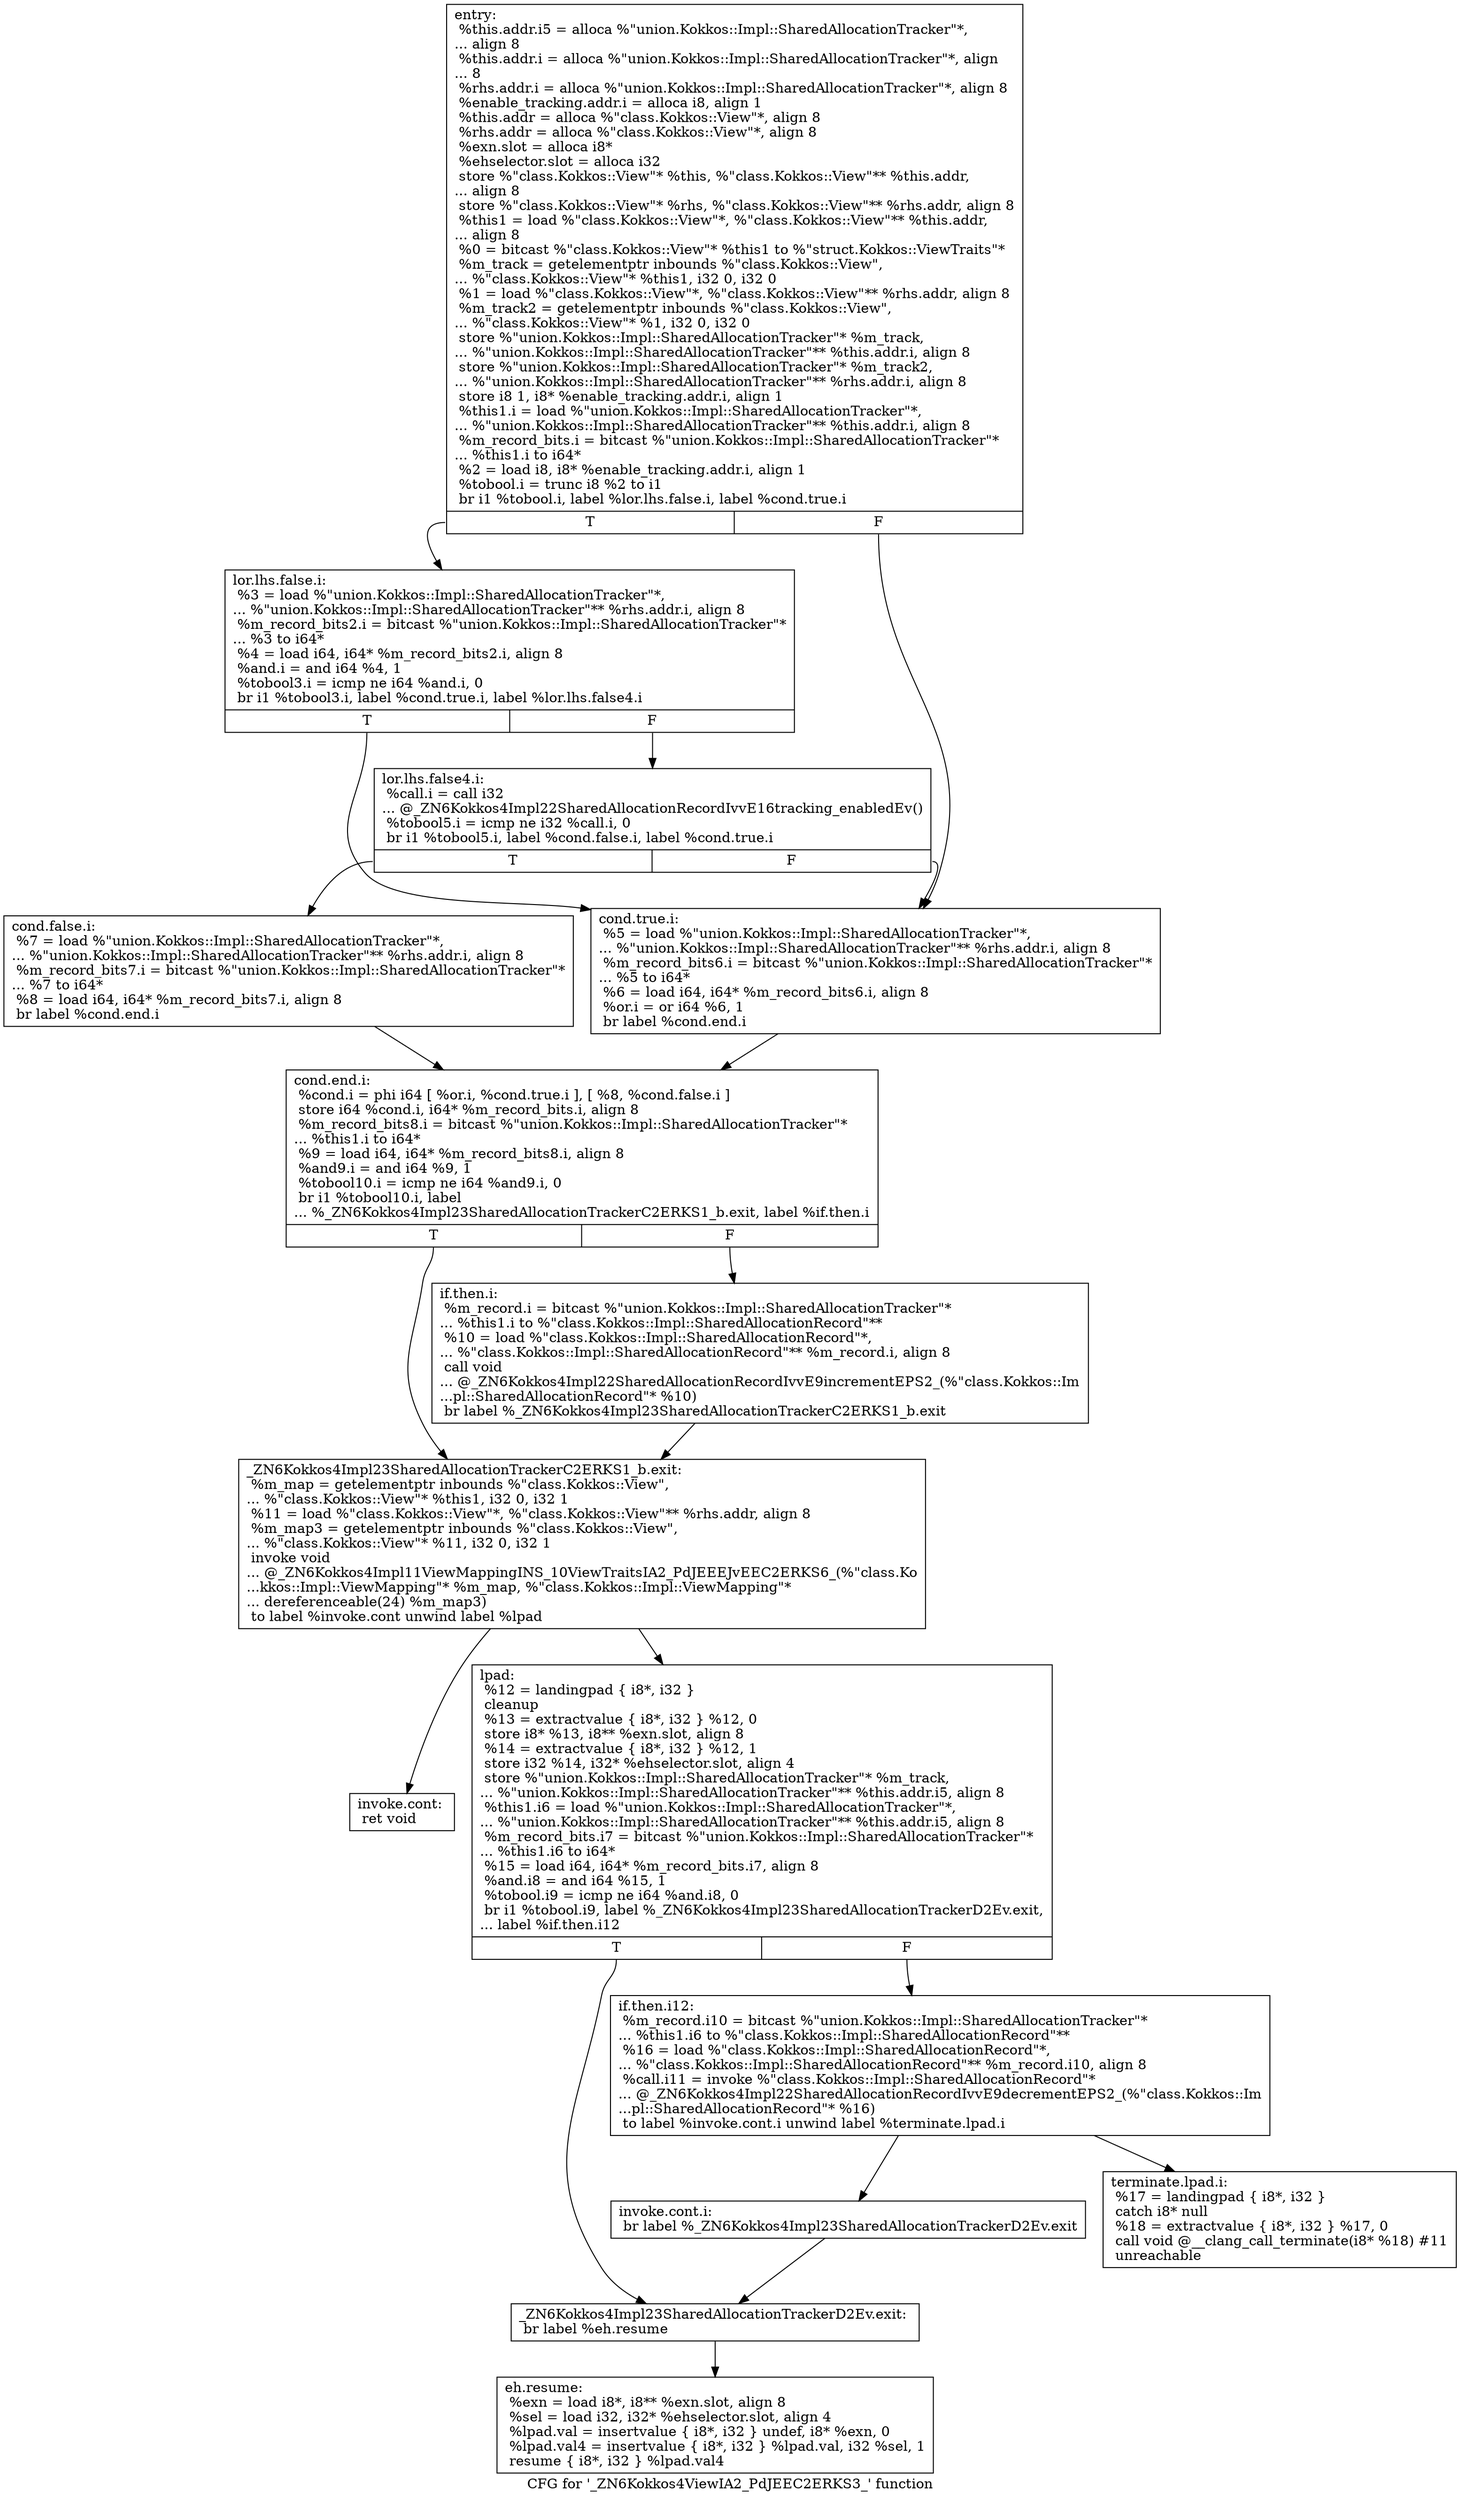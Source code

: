 digraph "CFG for '_ZN6Kokkos4ViewIA2_PdJEEC2ERKS3_' function" {
	label="CFG for '_ZN6Kokkos4ViewIA2_PdJEEC2ERKS3_' function";

	Node0x5e35ce0 [shape=record,label="{entry:\l  %this.addr.i5 = alloca %\"union.Kokkos::Impl::SharedAllocationTracker\"*,\l... align 8\l  %this.addr.i = alloca %\"union.Kokkos::Impl::SharedAllocationTracker\"*, align\l... 8\l  %rhs.addr.i = alloca %\"union.Kokkos::Impl::SharedAllocationTracker\"*, align 8\l  %enable_tracking.addr.i = alloca i8, align 1\l  %this.addr = alloca %\"class.Kokkos::View\"*, align 8\l  %rhs.addr = alloca %\"class.Kokkos::View\"*, align 8\l  %exn.slot = alloca i8*\l  %ehselector.slot = alloca i32\l  store %\"class.Kokkos::View\"* %this, %\"class.Kokkos::View\"** %this.addr,\l... align 8\l  store %\"class.Kokkos::View\"* %rhs, %\"class.Kokkos::View\"** %rhs.addr, align 8\l  %this1 = load %\"class.Kokkos::View\"*, %\"class.Kokkos::View\"** %this.addr,\l... align 8\l  %0 = bitcast %\"class.Kokkos::View\"* %this1 to %\"struct.Kokkos::ViewTraits\"*\l  %m_track = getelementptr inbounds %\"class.Kokkos::View\",\l... %\"class.Kokkos::View\"* %this1, i32 0, i32 0\l  %1 = load %\"class.Kokkos::View\"*, %\"class.Kokkos::View\"** %rhs.addr, align 8\l  %m_track2 = getelementptr inbounds %\"class.Kokkos::View\",\l... %\"class.Kokkos::View\"* %1, i32 0, i32 0\l  store %\"union.Kokkos::Impl::SharedAllocationTracker\"* %m_track,\l... %\"union.Kokkos::Impl::SharedAllocationTracker\"** %this.addr.i, align 8\l  store %\"union.Kokkos::Impl::SharedAllocationTracker\"* %m_track2,\l... %\"union.Kokkos::Impl::SharedAllocationTracker\"** %rhs.addr.i, align 8\l  store i8 1, i8* %enable_tracking.addr.i, align 1\l  %this1.i = load %\"union.Kokkos::Impl::SharedAllocationTracker\"*,\l... %\"union.Kokkos::Impl::SharedAllocationTracker\"** %this.addr.i, align 8\l  %m_record_bits.i = bitcast %\"union.Kokkos::Impl::SharedAllocationTracker\"*\l... %this1.i to i64*\l  %2 = load i8, i8* %enable_tracking.addr.i, align 1\l  %tobool.i = trunc i8 %2 to i1\l  br i1 %tobool.i, label %lor.lhs.false.i, label %cond.true.i\l|{<s0>T|<s1>F}}"];
	Node0x5e35ce0:s0 -> Node0x5e369c0;
	Node0x5e35ce0:s1 -> Node0x5e36aa0;
	Node0x5e369c0 [shape=record,label="{lor.lhs.false.i:                                  \l  %3 = load %\"union.Kokkos::Impl::SharedAllocationTracker\"*,\l... %\"union.Kokkos::Impl::SharedAllocationTracker\"** %rhs.addr.i, align 8\l  %m_record_bits2.i = bitcast %\"union.Kokkos::Impl::SharedAllocationTracker\"*\l... %3 to i64*\l  %4 = load i64, i64* %m_record_bits2.i, align 8\l  %and.i = and i64 %4, 1\l  %tobool3.i = icmp ne i64 %and.i, 0\l  br i1 %tobool3.i, label %cond.true.i, label %lor.lhs.false4.i\l|{<s0>T|<s1>F}}"];
	Node0x5e369c0:s0 -> Node0x5e36aa0;
	Node0x5e369c0:s1 -> Node0x5e36e60;
	Node0x5e36e60 [shape=record,label="{lor.lhs.false4.i:                                 \l  %call.i = call i32\l... @_ZN6Kokkos4Impl22SharedAllocationRecordIvvE16tracking_enabledEv()\l  %tobool5.i = icmp ne i32 %call.i, 0\l  br i1 %tobool5.i, label %cond.false.i, label %cond.true.i\l|{<s0>T|<s1>F}}"];
	Node0x5e36e60:s0 -> Node0x5e36ff0;
	Node0x5e36e60:s1 -> Node0x5e36aa0;
	Node0x5e36aa0 [shape=record,label="{cond.true.i:                                      \l  %5 = load %\"union.Kokkos::Impl::SharedAllocationTracker\"*,\l... %\"union.Kokkos::Impl::SharedAllocationTracker\"** %rhs.addr.i, align 8\l  %m_record_bits6.i = bitcast %\"union.Kokkos::Impl::SharedAllocationTracker\"*\l... %5 to i64*\l  %6 = load i64, i64* %m_record_bits6.i, align 8\l  %or.i = or i64 %6, 1\l  br label %cond.end.i\l}"];
	Node0x5e36aa0 -> Node0x5e37730;
	Node0x5e36ff0 [shape=record,label="{cond.false.i:                                     \l  %7 = load %\"union.Kokkos::Impl::SharedAllocationTracker\"*,\l... %\"union.Kokkos::Impl::SharedAllocationTracker\"** %rhs.addr.i, align 8\l  %m_record_bits7.i = bitcast %\"union.Kokkos::Impl::SharedAllocationTracker\"*\l... %7 to i64*\l  %8 = load i64, i64* %m_record_bits7.i, align 8\l  br label %cond.end.i\l}"];
	Node0x5e36ff0 -> Node0x5e37730;
	Node0x5e37730 [shape=record,label="{cond.end.i:                                       \l  %cond.i = phi i64 [ %or.i, %cond.true.i ], [ %8, %cond.false.i ]\l  store i64 %cond.i, i64* %m_record_bits.i, align 8\l  %m_record_bits8.i = bitcast %\"union.Kokkos::Impl::SharedAllocationTracker\"*\l... %this1.i to i64*\l  %9 = load i64, i64* %m_record_bits8.i, align 8\l  %and9.i = and i64 %9, 1\l  %tobool10.i = icmp ne i64 %and9.i, 0\l  br i1 %tobool10.i, label\l... %_ZN6Kokkos4Impl23SharedAllocationTrackerC2ERKS1_b.exit, label %if.then.i\l|{<s0>T|<s1>F}}"];
	Node0x5e37730:s0 -> Node0x5e37cd0;
	Node0x5e37730:s1 -> Node0x5e37e10;
	Node0x5e37e10 [shape=record,label="{if.then.i:                                        \l  %m_record.i = bitcast %\"union.Kokkos::Impl::SharedAllocationTracker\"*\l... %this1.i to %\"class.Kokkos::Impl::SharedAllocationRecord\"**\l  %10 = load %\"class.Kokkos::Impl::SharedAllocationRecord\"*,\l... %\"class.Kokkos::Impl::SharedAllocationRecord\"** %m_record.i, align 8\l  call void\l... @_ZN6Kokkos4Impl22SharedAllocationRecordIvvE9incrementEPS2_(%\"class.Kokkos::Im\l...pl::SharedAllocationRecord\"* %10)\l  br label %_ZN6Kokkos4Impl23SharedAllocationTrackerC2ERKS1_b.exit\l}"];
	Node0x5e37e10 -> Node0x5e37cd0;
	Node0x5e37cd0 [shape=record,label="{_ZN6Kokkos4Impl23SharedAllocationTrackerC2ERKS1_b.exit: \l  %m_map = getelementptr inbounds %\"class.Kokkos::View\",\l... %\"class.Kokkos::View\"* %this1, i32 0, i32 1\l  %11 = load %\"class.Kokkos::View\"*, %\"class.Kokkos::View\"** %rhs.addr, align 8\l  %m_map3 = getelementptr inbounds %\"class.Kokkos::View\",\l... %\"class.Kokkos::View\"* %11, i32 0, i32 1\l  invoke void\l... @_ZN6Kokkos4Impl11ViewMappingINS_10ViewTraitsIA2_PdJEEEJvEEC2ERKS6_(%\"class.Ko\l...kkos::Impl::ViewMapping\"* %m_map, %\"class.Kokkos::Impl::ViewMapping\"*\l... dereferenceable(24) %m_map3)\l          to label %invoke.cont unwind label %lpad\l}"];
	Node0x5e37cd0 -> Node0x5e38510;
	Node0x5e37cd0 -> Node0x5e385f0;
	Node0x5e38510 [shape=record,label="{invoke.cont:                                      \l  ret void\l}"];
	Node0x5e385f0 [shape=record,label="{lpad:                                             \l  %12 = landingpad \{ i8*, i32 \}\l          cleanup\l  %13 = extractvalue \{ i8*, i32 \} %12, 0\l  store i8* %13, i8** %exn.slot, align 8\l  %14 = extractvalue \{ i8*, i32 \} %12, 1\l  store i32 %14, i32* %ehselector.slot, align 4\l  store %\"union.Kokkos::Impl::SharedAllocationTracker\"* %m_track,\l... %\"union.Kokkos::Impl::SharedAllocationTracker\"** %this.addr.i5, align 8\l  %this1.i6 = load %\"union.Kokkos::Impl::SharedAllocationTracker\"*,\l... %\"union.Kokkos::Impl::SharedAllocationTracker\"** %this.addr.i5, align 8\l  %m_record_bits.i7 = bitcast %\"union.Kokkos::Impl::SharedAllocationTracker\"*\l... %this1.i6 to i64*\l  %15 = load i64, i64* %m_record_bits.i7, align 8\l  %and.i8 = and i64 %15, 1\l  %tobool.i9 = icmp ne i64 %and.i8, 0\l  br i1 %tobool.i9, label %_ZN6Kokkos4Impl23SharedAllocationTrackerD2Ev.exit,\l... label %if.then.i12\l|{<s0>T|<s1>F}}"];
	Node0x5e385f0:s0 -> Node0x5e38ec0;
	Node0x5e385f0:s1 -> Node0x5e39000;
	Node0x5e39000 [shape=record,label="{if.then.i12:                                      \l  %m_record.i10 = bitcast %\"union.Kokkos::Impl::SharedAllocationTracker\"*\l... %this1.i6 to %\"class.Kokkos::Impl::SharedAllocationRecord\"**\l  %16 = load %\"class.Kokkos::Impl::SharedAllocationRecord\"*,\l... %\"class.Kokkos::Impl::SharedAllocationRecord\"** %m_record.i10, align 8\l  %call.i11 = invoke %\"class.Kokkos::Impl::SharedAllocationRecord\"*\l... @_ZN6Kokkos4Impl22SharedAllocationRecordIvvE9decrementEPS2_(%\"class.Kokkos::Im\l...pl::SharedAllocationRecord\"* %16)\l          to label %invoke.cont.i unwind label %terminate.lpad.i\l}"];
	Node0x5e39000 -> Node0x5e392e0;
	Node0x5e39000 -> Node0x5e37370;
	Node0x5e392e0 [shape=record,label="{invoke.cont.i:                                    \l  br label %_ZN6Kokkos4Impl23SharedAllocationTrackerD2Ev.exit\l}"];
	Node0x5e392e0 -> Node0x5e38ec0;
	Node0x5e37370 [shape=record,label="{terminate.lpad.i:                                 \l  %17 = landingpad \{ i8*, i32 \}\l          catch i8* null\l  %18 = extractvalue \{ i8*, i32 \} %17, 0\l  call void @__clang_call_terminate(i8* %18) #11\l  unreachable\l}"];
	Node0x5e38ec0 [shape=record,label="{_ZN6Kokkos4Impl23SharedAllocationTrackerD2Ev.exit: \l  br label %eh.resume\l}"];
	Node0x5e38ec0 -> Node0x5e39e00;
	Node0x5e39e00 [shape=record,label="{eh.resume:                                        \l  %exn = load i8*, i8** %exn.slot, align 8\l  %sel = load i32, i32* %ehselector.slot, align 4\l  %lpad.val = insertvalue \{ i8*, i32 \} undef, i8* %exn, 0\l  %lpad.val4 = insertvalue \{ i8*, i32 \} %lpad.val, i32 %sel, 1\l  resume \{ i8*, i32 \} %lpad.val4\l}"];
}
